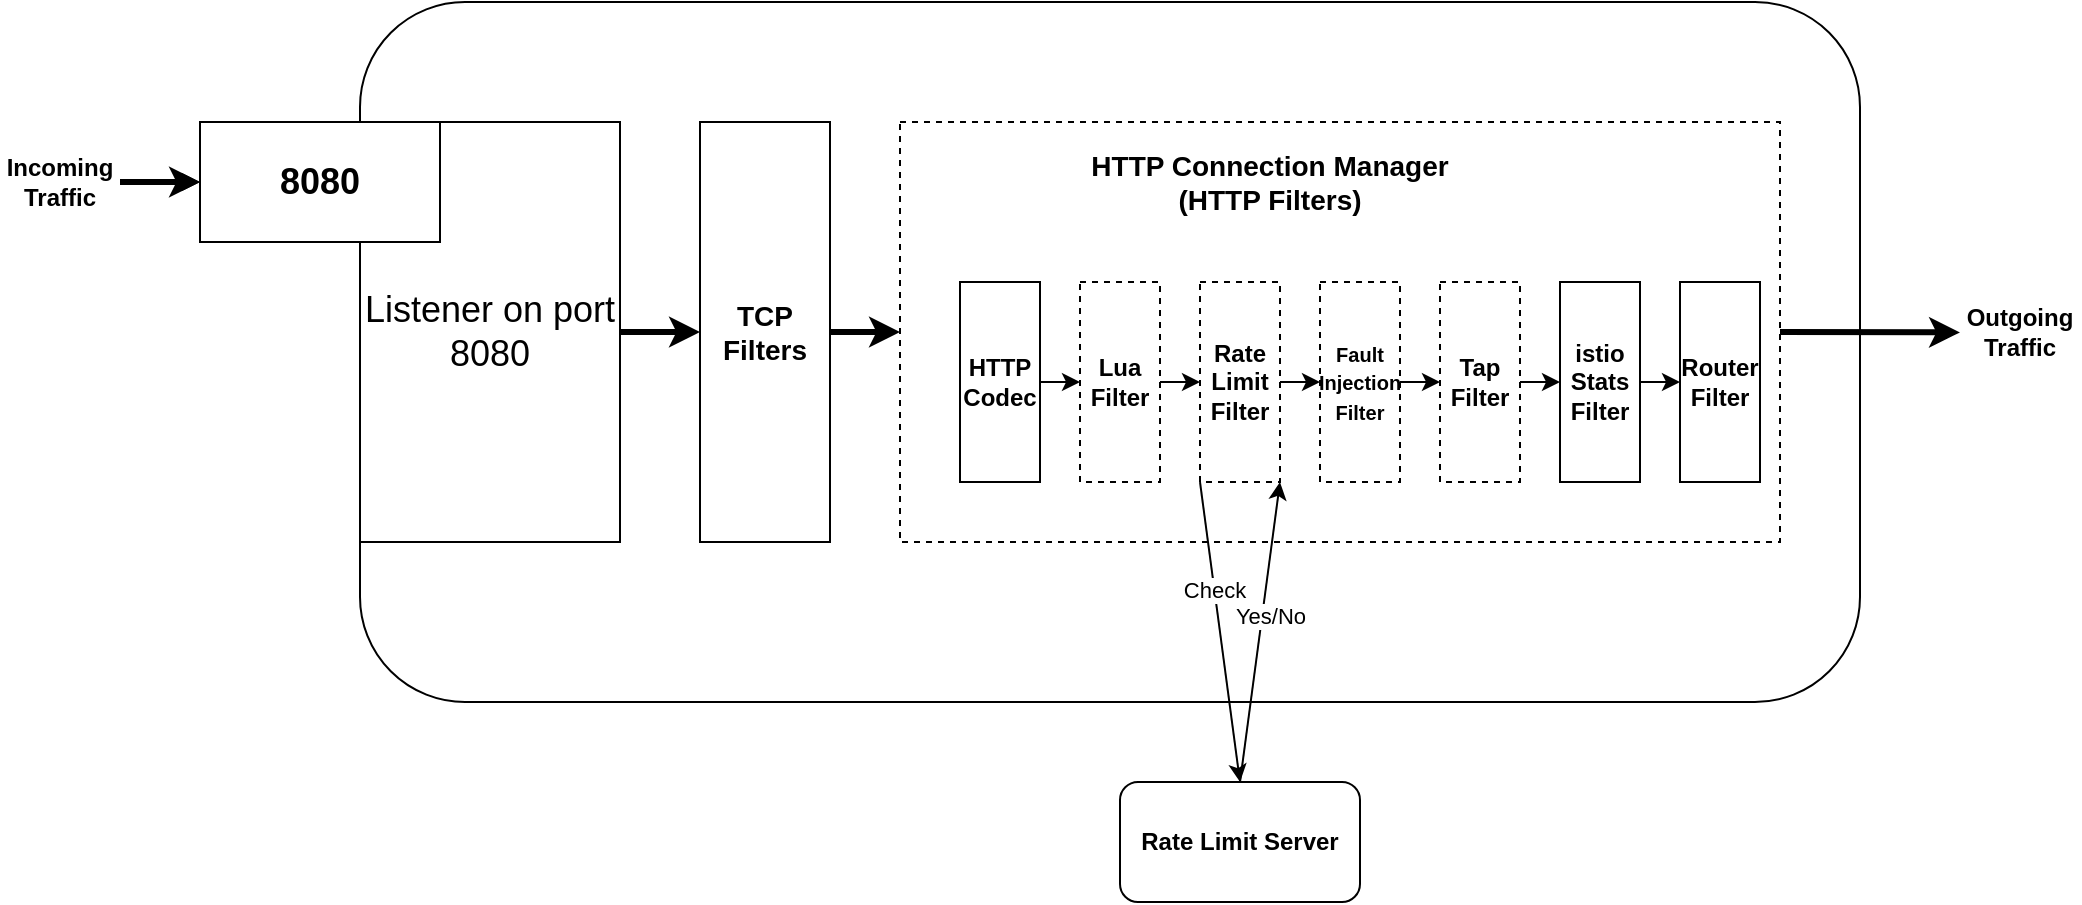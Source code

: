 <mxfile version="15.4.0" type="device"><diagram id="bQkY0UH1Z-KpwPB_kekh" name="Page-1"><mxGraphModel dx="315" dy="332" grid="1" gridSize="10" guides="1" tooltips="1" connect="1" arrows="1" fold="1" page="1" pageScale="1" pageWidth="850" pageHeight="1100" math="0" shadow="0"><root><mxCell id="0"/><mxCell id="1" parent="0"/><mxCell id="rFFmHe7Nd26SnUqFs7iP-1" value="" style="rounded=1;whiteSpace=wrap;html=1;" parent="1" vertex="1"><mxGeometry x="270" y="360" width="750" height="350" as="geometry"/></mxCell><mxCell id="rFFmHe7Nd26SnUqFs7iP-4" value="&lt;font style=&quot;font-size: 18px&quot;&gt;Listener on port 8080&lt;/font&gt;" style="rounded=0;whiteSpace=wrap;html=1;" parent="1" vertex="1"><mxGeometry x="270" y="420" width="130" height="210" as="geometry"/></mxCell><mxCell id="rFFmHe7Nd26SnUqFs7iP-32" style="edgeStyle=none;rounded=0;orthogonalLoop=1;jettySize=auto;html=1;exitX=0;exitY=0.5;exitDx=0;exitDy=0;startArrow=classic;startFill=1;endArrow=none;endFill=0;" parent="1" source="rFFmHe7Nd26SnUqFs7iP-3" edge="1"><mxGeometry relative="1" as="geometry"><mxPoint x="150" y="450" as="targetPoint"/></mxGeometry></mxCell><mxCell id="rFFmHe7Nd26SnUqFs7iP-3" value="&lt;font style=&quot;font-size: 18px&quot;&gt;&lt;b&gt;8080&lt;/b&gt;&lt;/font&gt;" style="rounded=0;whiteSpace=wrap;html=1;" parent="1" vertex="1"><mxGeometry x="190" y="420" width="120" height="60" as="geometry"/></mxCell><mxCell id="rFFmHe7Nd26SnUqFs7iP-16" value="" style="edgeStyle=orthogonalEdgeStyle;rounded=0;orthogonalLoop=1;jettySize=auto;html=1;startArrow=classic;startFill=1;endArrow=none;endFill=0;strokeWidth=3;" parent="1" source="rFFmHe7Nd26SnUqFs7iP-5" target="rFFmHe7Nd26SnUqFs7iP-4" edge="1"><mxGeometry relative="1" as="geometry"/></mxCell><mxCell id="rFFmHe7Nd26SnUqFs7iP-30" value="" style="edgeStyle=none;rounded=0;orthogonalLoop=1;jettySize=auto;html=1;startArrow=none;startFill=0;endArrow=classic;endFill=1;strokeWidth=3;" parent="1" source="rFFmHe7Nd26SnUqFs7iP-5" target="rFFmHe7Nd26SnUqFs7iP-6" edge="1"><mxGeometry relative="1" as="geometry"/></mxCell><mxCell id="rFFmHe7Nd26SnUqFs7iP-5" value="&lt;span style=&quot;font-size: 14px&quot;&gt;&lt;b&gt;TCP Filters&lt;/b&gt;&lt;/span&gt;" style="rounded=0;whiteSpace=wrap;html=1;" parent="1" vertex="1"><mxGeometry x="440" y="420" width="65" height="210" as="geometry"/></mxCell><mxCell id="rFFmHe7Nd26SnUqFs7iP-31" style="edgeStyle=none;rounded=0;orthogonalLoop=1;jettySize=auto;html=1;exitX=1;exitY=0.5;exitDx=0;exitDy=0;startArrow=none;startFill=0;endArrow=classic;endFill=1;strokeWidth=3;" parent="1" source="rFFmHe7Nd26SnUqFs7iP-6" edge="1"><mxGeometry relative="1" as="geometry"><mxPoint x="1070" y="525.2" as="targetPoint"/></mxGeometry></mxCell><mxCell id="rFFmHe7Nd26SnUqFs7iP-6" value="&lt;span style=&quot;font-size: 14px&quot;&gt;&lt;br&gt;&lt;/span&gt;" style="rounded=0;whiteSpace=wrap;html=1;dashed=1;" parent="1" vertex="1"><mxGeometry x="540" y="420" width="440" height="210" as="geometry"/></mxCell><mxCell id="rFFmHe7Nd26SnUqFs7iP-7" value="&lt;font style=&quot;font-size: 14px&quot;&gt;&lt;b&gt;HTTP Connection Manager (HTTP Filters)&lt;/b&gt;&lt;/font&gt;" style="text;html=1;strokeColor=none;fillColor=none;align=center;verticalAlign=middle;whiteSpace=wrap;rounded=0;" parent="1" vertex="1"><mxGeometry x="630" y="435" width="190" height="30" as="geometry"/></mxCell><mxCell id="rFFmHe7Nd26SnUqFs7iP-25" style="rounded=0;orthogonalLoop=1;jettySize=auto;html=1;exitX=1;exitY=0.5;exitDx=0;exitDy=0;startArrow=none;startFill=0;endArrow=classic;endFill=1;entryX=0;entryY=0.5;entryDx=0;entryDy=0;" parent="1" source="rFFmHe7Nd26SnUqFs7iP-8" target="rFFmHe7Nd26SnUqFs7iP-10" edge="1"><mxGeometry relative="1" as="geometry"/></mxCell><mxCell id="rFFmHe7Nd26SnUqFs7iP-8" value="&lt;b&gt;HTTP Codec&lt;/b&gt;" style="rounded=0;whiteSpace=wrap;html=1;" parent="1" vertex="1"><mxGeometry x="570" y="500" width="40" height="100" as="geometry"/></mxCell><mxCell id="rFFmHe7Nd26SnUqFs7iP-10" value="&lt;b&gt;Lua Filter&lt;/b&gt;" style="rounded=0;whiteSpace=wrap;html=1;dashed=1;" parent="1" vertex="1"><mxGeometry x="630" y="500" width="40" height="100" as="geometry"/></mxCell><mxCell id="UWykgdmRlPTr9ef7EfRK-2" style="rounded=0;orthogonalLoop=1;jettySize=auto;html=1;exitX=0;exitY=1;exitDx=0;exitDy=0;entryX=0.5;entryY=0;entryDx=0;entryDy=0;" parent="1" source="rFFmHe7Nd26SnUqFs7iP-11" target="UWykgdmRlPTr9ef7EfRK-1" edge="1"><mxGeometry relative="1" as="geometry"/></mxCell><mxCell id="UWykgdmRlPTr9ef7EfRK-4" value="Check" style="edgeLabel;html=1;align=center;verticalAlign=middle;resizable=0;points=[];" parent="UWykgdmRlPTr9ef7EfRK-2" vertex="1" connectable="0"><mxGeometry x="-0.288" relative="1" as="geometry"><mxPoint as="offset"/></mxGeometry></mxCell><mxCell id="rFFmHe7Nd26SnUqFs7iP-11" value="&lt;b&gt;Rate Limit Filter&lt;/b&gt;" style="rounded=0;whiteSpace=wrap;html=1;dashed=1;" parent="1" vertex="1"><mxGeometry x="690" y="500" width="40" height="100" as="geometry"/></mxCell><mxCell id="rFFmHe7Nd26SnUqFs7iP-12" value="&lt;font style=&quot;font-size: 10px&quot;&gt;&lt;b&gt;Fault Injection Filter&lt;/b&gt;&lt;/font&gt;" style="rounded=0;whiteSpace=wrap;html=1;dashed=1;" parent="1" vertex="1"><mxGeometry x="750" y="500" width="40" height="100" as="geometry"/></mxCell><mxCell id="rFFmHe7Nd26SnUqFs7iP-13" value="&lt;b&gt;Tap Filter&lt;/b&gt;" style="rounded=0;whiteSpace=wrap;html=1;dashed=1;" parent="1" vertex="1"><mxGeometry x="810" y="500" width="40" height="100" as="geometry"/></mxCell><mxCell id="rFFmHe7Nd26SnUqFs7iP-14" value="&lt;b&gt;Router Filter&lt;/b&gt;" style="rounded=0;whiteSpace=wrap;html=1;" parent="1" vertex="1"><mxGeometry x="930" y="500" width="40" height="100" as="geometry"/></mxCell><mxCell id="rFFmHe7Nd26SnUqFs7iP-26" style="rounded=0;orthogonalLoop=1;jettySize=auto;html=1;exitX=1;exitY=0.5;exitDx=0;exitDy=0;startArrow=none;startFill=0;endArrow=classic;endFill=1;entryX=0;entryY=0.5;entryDx=0;entryDy=0;" parent="1" edge="1"><mxGeometry relative="1" as="geometry"><mxPoint x="670" y="550" as="sourcePoint"/><mxPoint x="690" y="550" as="targetPoint"/></mxGeometry></mxCell><mxCell id="rFFmHe7Nd26SnUqFs7iP-27" style="rounded=0;orthogonalLoop=1;jettySize=auto;html=1;exitX=1;exitY=0.5;exitDx=0;exitDy=0;startArrow=none;startFill=0;endArrow=classic;endFill=1;entryX=0;entryY=0.5;entryDx=0;entryDy=0;" parent="1" edge="1"><mxGeometry relative="1" as="geometry"><mxPoint x="730" y="550" as="sourcePoint"/><mxPoint x="750" y="550" as="targetPoint"/></mxGeometry></mxCell><mxCell id="rFFmHe7Nd26SnUqFs7iP-28" style="rounded=0;orthogonalLoop=1;jettySize=auto;html=1;exitX=1;exitY=0.5;exitDx=0;exitDy=0;startArrow=none;startFill=0;endArrow=classic;endFill=1;entryX=0;entryY=0.5;entryDx=0;entryDy=0;" parent="1" edge="1"><mxGeometry relative="1" as="geometry"><mxPoint x="790" y="550" as="sourcePoint"/><mxPoint x="810" y="550" as="targetPoint"/></mxGeometry></mxCell><mxCell id="rFFmHe7Nd26SnUqFs7iP-29" style="rounded=0;orthogonalLoop=1;jettySize=auto;html=1;exitX=1;exitY=0.5;exitDx=0;exitDy=0;startArrow=none;startFill=0;endArrow=classic;endFill=1;entryX=0;entryY=0.5;entryDx=0;entryDy=0;" parent="1" edge="1"><mxGeometry relative="1" as="geometry"><mxPoint x="850" y="550" as="sourcePoint"/><mxPoint x="870" y="550" as="targetPoint"/></mxGeometry></mxCell><mxCell id="UWykgdmRlPTr9ef7EfRK-8" value="" style="edgeStyle=none;rounded=0;orthogonalLoop=1;jettySize=auto;html=1;strokeWidth=3;" parent="1" source="rFFmHe7Nd26SnUqFs7iP-33" target="rFFmHe7Nd26SnUqFs7iP-3" edge="1"><mxGeometry relative="1" as="geometry"/></mxCell><mxCell id="rFFmHe7Nd26SnUqFs7iP-33" value="&lt;b&gt;Incoming Traffic&lt;/b&gt;" style="text;html=1;strokeColor=none;fillColor=none;align=center;verticalAlign=middle;whiteSpace=wrap;rounded=0;dashed=1;" parent="1" vertex="1"><mxGeometry x="90" y="435" width="60" height="30" as="geometry"/></mxCell><mxCell id="rFFmHe7Nd26SnUqFs7iP-34" value="&lt;b&gt;Outgoing Traffic&lt;/b&gt;" style="text;html=1;strokeColor=none;fillColor=none;align=center;verticalAlign=middle;whiteSpace=wrap;rounded=0;dashed=1;" parent="1" vertex="1"><mxGeometry x="1070" y="510" width="60" height="30" as="geometry"/></mxCell><mxCell id="UWykgdmRlPTr9ef7EfRK-3" style="edgeStyle=none;rounded=0;orthogonalLoop=1;jettySize=auto;html=1;exitX=0.5;exitY=0;exitDx=0;exitDy=0;entryX=1;entryY=1;entryDx=0;entryDy=0;" parent="1" source="UWykgdmRlPTr9ef7EfRK-1" target="rFFmHe7Nd26SnUqFs7iP-11" edge="1"><mxGeometry relative="1" as="geometry"/></mxCell><mxCell id="UWykgdmRlPTr9ef7EfRK-5" value="Yes/No" style="edgeLabel;html=1;align=center;verticalAlign=middle;resizable=0;points=[];" parent="UWykgdmRlPTr9ef7EfRK-3" vertex="1" connectable="0"><mxGeometry x="0.265" y="-1" relative="1" as="geometry"><mxPoint x="1" y="11" as="offset"/></mxGeometry></mxCell><mxCell id="UWykgdmRlPTr9ef7EfRK-1" value="&lt;b&gt;Rate Limit Server&lt;/b&gt;" style="rounded=1;whiteSpace=wrap;html=1;" parent="1" vertex="1"><mxGeometry x="650" y="750" width="120" height="60" as="geometry"/></mxCell><mxCell id="wwLrCjPE48InBYkEo9T9-1" value="&lt;b&gt;istio Stats Filter&lt;/b&gt;" style="rounded=0;whiteSpace=wrap;html=1;" vertex="1" parent="1"><mxGeometry x="870" y="500" width="40" height="100" as="geometry"/></mxCell><mxCell id="wwLrCjPE48InBYkEo9T9-2" style="rounded=0;orthogonalLoop=1;jettySize=auto;html=1;exitX=1;exitY=0.5;exitDx=0;exitDy=0;startArrow=none;startFill=0;endArrow=classic;endFill=1;entryX=0;entryY=0.5;entryDx=0;entryDy=0;" edge="1" parent="1"><mxGeometry relative="1" as="geometry"><mxPoint x="910" y="550" as="sourcePoint"/><mxPoint x="930" y="550" as="targetPoint"/></mxGeometry></mxCell></root></mxGraphModel></diagram></mxfile>